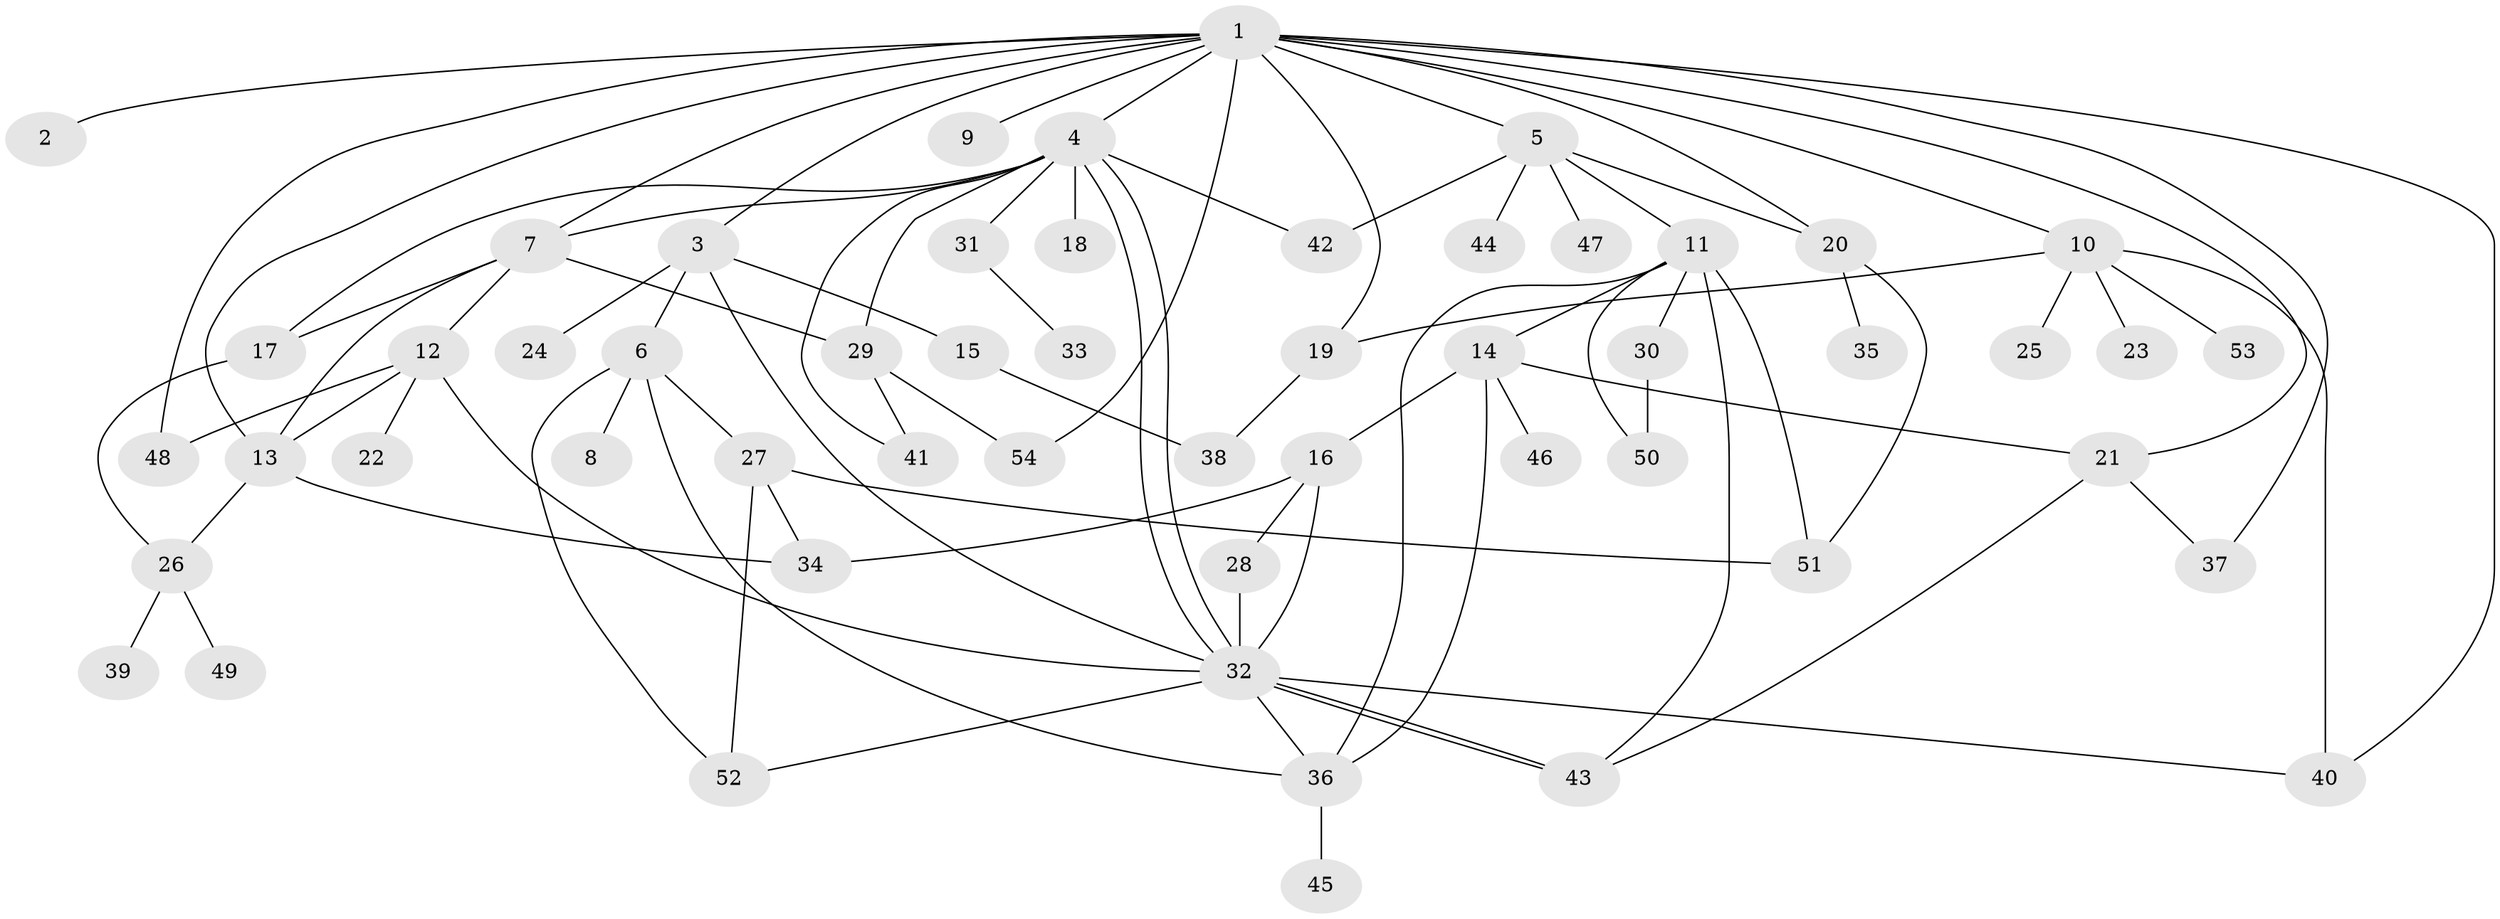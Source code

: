 // Generated by graph-tools (version 1.1) at 2025/49/03/09/25 03:49:46]
// undirected, 54 vertices, 88 edges
graph export_dot {
graph [start="1"]
  node [color=gray90,style=filled];
  1;
  2;
  3;
  4;
  5;
  6;
  7;
  8;
  9;
  10;
  11;
  12;
  13;
  14;
  15;
  16;
  17;
  18;
  19;
  20;
  21;
  22;
  23;
  24;
  25;
  26;
  27;
  28;
  29;
  30;
  31;
  32;
  33;
  34;
  35;
  36;
  37;
  38;
  39;
  40;
  41;
  42;
  43;
  44;
  45;
  46;
  47;
  48;
  49;
  50;
  51;
  52;
  53;
  54;
  1 -- 2;
  1 -- 3;
  1 -- 4;
  1 -- 5;
  1 -- 7;
  1 -- 9;
  1 -- 10;
  1 -- 13;
  1 -- 19;
  1 -- 20;
  1 -- 21;
  1 -- 37;
  1 -- 40;
  1 -- 48;
  1 -- 54;
  3 -- 6;
  3 -- 15;
  3 -- 24;
  3 -- 32;
  4 -- 7;
  4 -- 17;
  4 -- 18;
  4 -- 29;
  4 -- 31;
  4 -- 32;
  4 -- 32;
  4 -- 41;
  4 -- 42;
  5 -- 11;
  5 -- 20;
  5 -- 42;
  5 -- 44;
  5 -- 47;
  6 -- 8;
  6 -- 27;
  6 -- 36;
  6 -- 52;
  7 -- 12;
  7 -- 13;
  7 -- 17;
  7 -- 29;
  10 -- 19;
  10 -- 23;
  10 -- 25;
  10 -- 40;
  10 -- 53;
  11 -- 14;
  11 -- 30;
  11 -- 36;
  11 -- 43;
  11 -- 50;
  11 -- 51;
  12 -- 13;
  12 -- 22;
  12 -- 32;
  12 -- 48;
  13 -- 26;
  13 -- 34;
  14 -- 16;
  14 -- 21;
  14 -- 36;
  14 -- 46;
  15 -- 38;
  16 -- 28;
  16 -- 32;
  16 -- 34;
  17 -- 26;
  19 -- 38;
  20 -- 35;
  20 -- 51;
  21 -- 37;
  21 -- 43;
  26 -- 39;
  26 -- 49;
  27 -- 34;
  27 -- 51;
  27 -- 52;
  28 -- 32;
  29 -- 41;
  29 -- 54;
  30 -- 50;
  31 -- 33;
  32 -- 36;
  32 -- 40;
  32 -- 43;
  32 -- 43;
  32 -- 52;
  36 -- 45;
}

